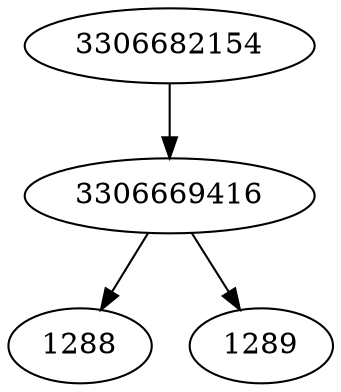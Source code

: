 strict digraph  {
1288;
1289;
3306682154;
3306669416;
3306682154 -> 3306669416;
3306669416 -> 1288;
3306669416 -> 1289;
}
